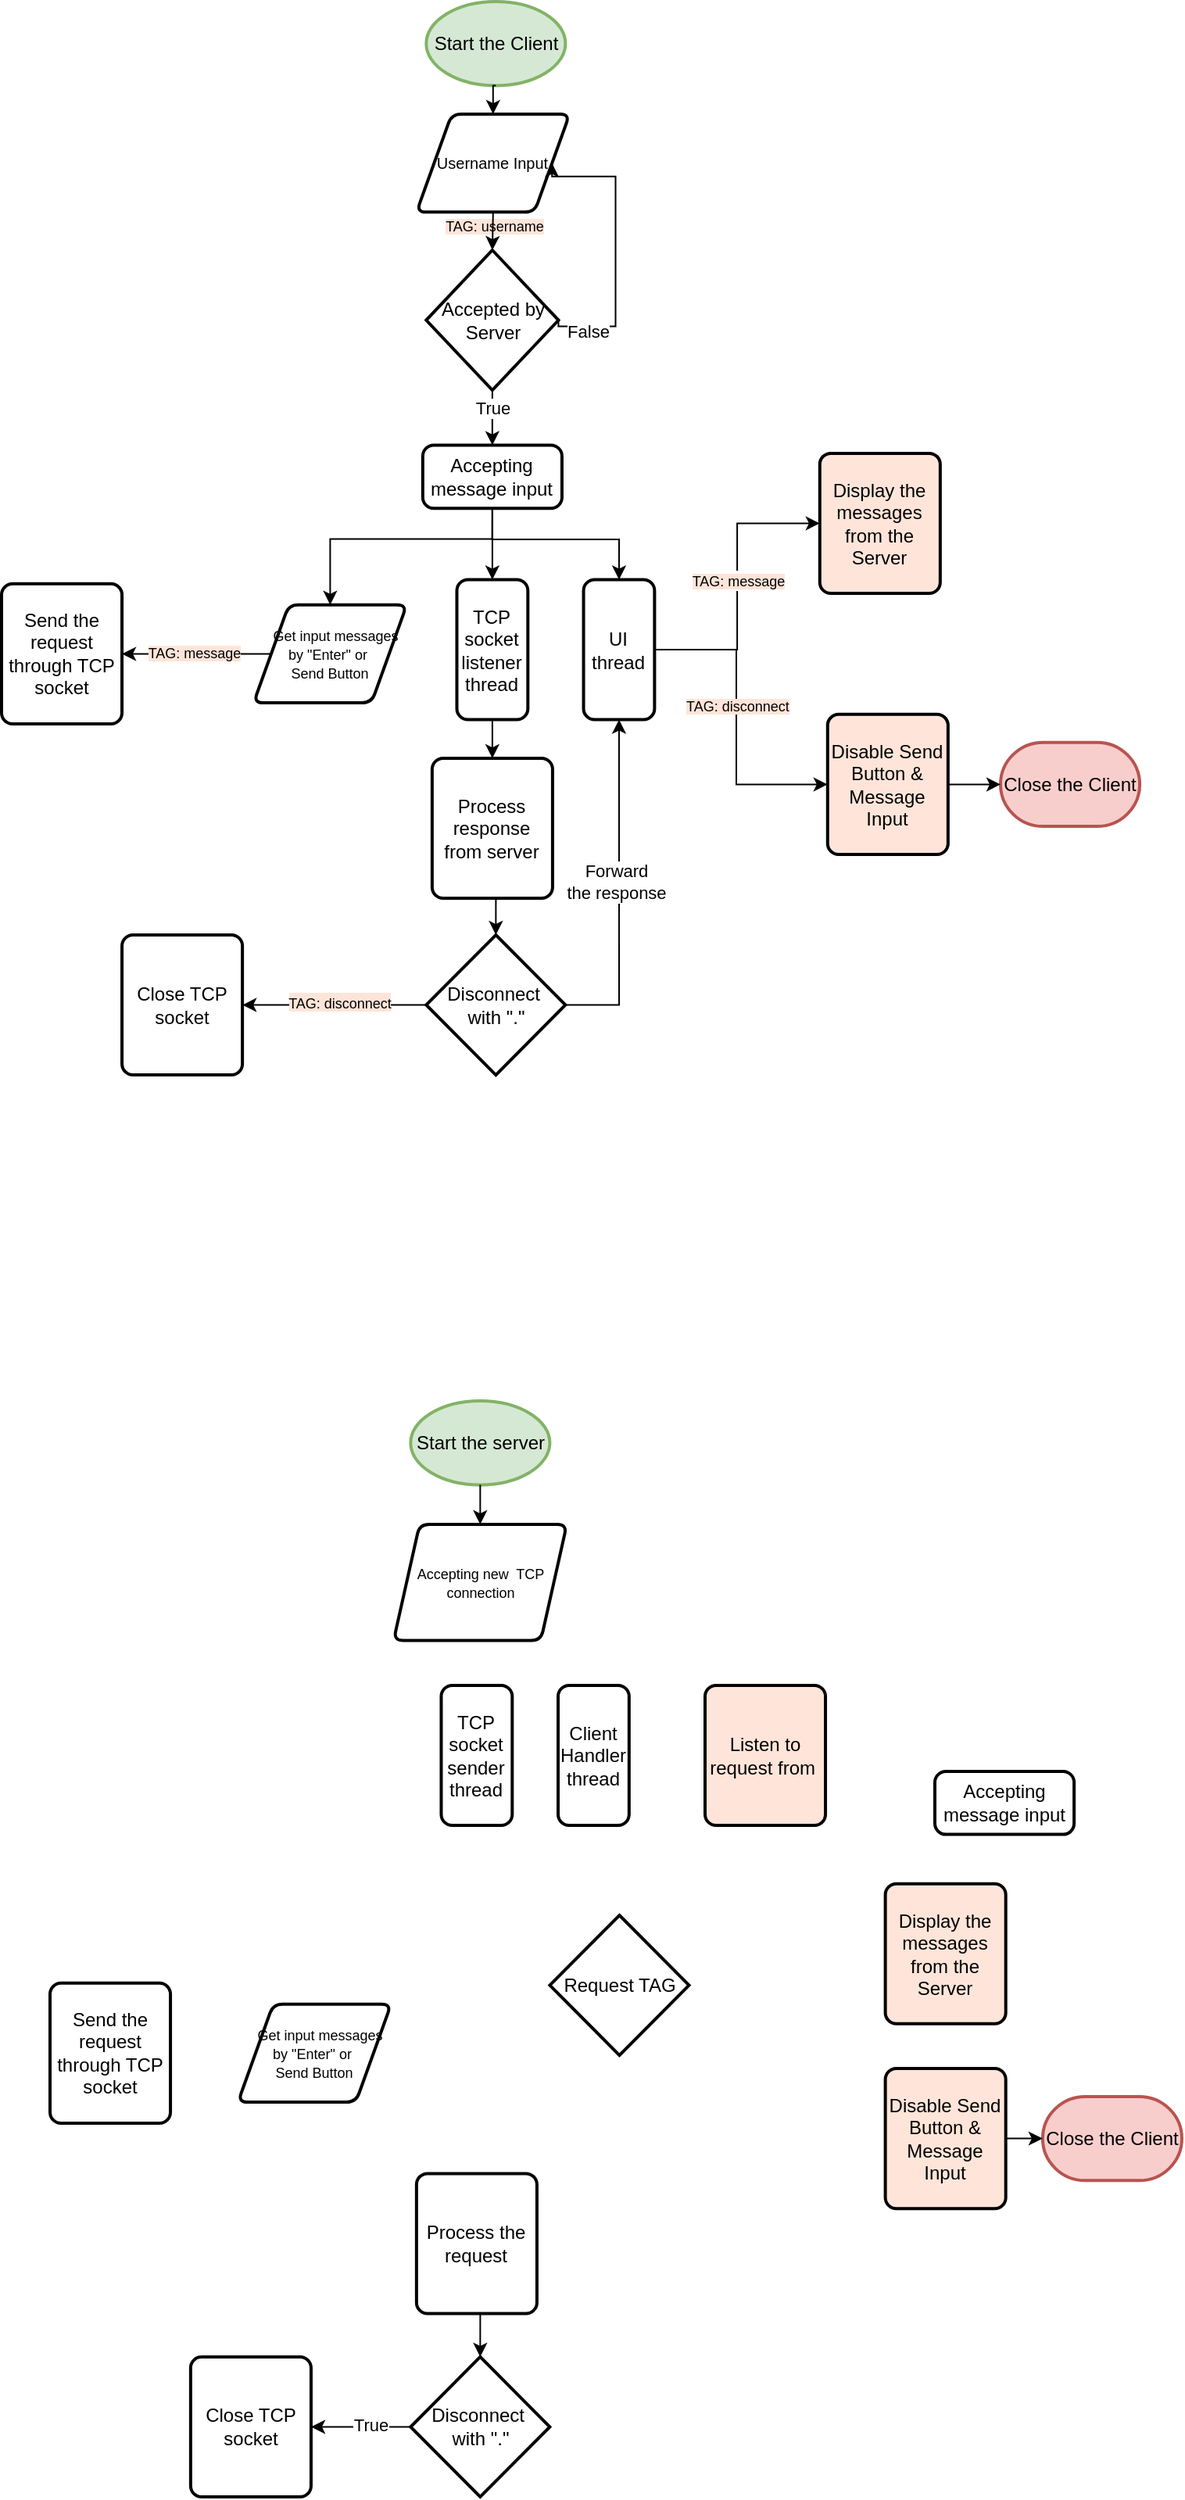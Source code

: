 <mxfile version="21.1.8" type="github">
  <diagram name="Page-1" id="WDChCcql0rG53_12nKBk">
    <mxGraphModel dx="989" dy="543" grid="0" gridSize="10" guides="1" tooltips="1" connect="1" arrows="1" fold="1" page="1" pageScale="1" pageWidth="850" pageHeight="1100" background="none" math="0" shadow="0">
      <root>
        <mxCell id="0" />
        <mxCell id="1" parent="0" />
        <mxCell id="ms0vahH0W5dWYMZo6FmL-133" value="Start the server" style="strokeWidth=2;html=1;shape=mxgraph.flowchart.start_1;whiteSpace=wrap;labelBackgroundColor=none;fillColor=#d5e8d4;container=0;strokeColor=#82b366;" vertex="1" parent="1">
          <mxGeometry x="287.647" y="1125" width="89.053" height="53.716" as="geometry" />
        </mxCell>
        <mxCell id="ms0vahH0W5dWYMZo6FmL-134" value="&lt;font style=&quot;font-size: 9px;&quot;&gt;Accepting new&amp;nbsp; TCP connection&lt;/font&gt;" style="shape=parallelogram;html=1;strokeWidth=2;perimeter=parallelogramPerimeter;whiteSpace=wrap;rounded=1;arcSize=12;size=0.15;fontSize=10;container=0;" vertex="1" parent="1">
          <mxGeometry x="276.77" y="1204" width="110.81" height="74.24" as="geometry" />
        </mxCell>
        <mxCell id="ms0vahH0W5dWYMZo6FmL-135" style="edgeStyle=orthogonalEdgeStyle;rounded=0;orthogonalLoop=1;jettySize=auto;html=1;exitX=0.5;exitY=1;exitDx=0;exitDy=0;exitPerimeter=0;entryX=0.5;entryY=0;entryDx=0;entryDy=0;" edge="1" parent="1" source="ms0vahH0W5dWYMZo6FmL-133" target="ms0vahH0W5dWYMZo6FmL-134">
          <mxGeometry relative="1" as="geometry" />
        </mxCell>
        <mxCell id="ms0vahH0W5dWYMZo6FmL-140" value="&lt;font style=&quot;font-size: 9px;&quot;&gt;&lt;font style=&quot;font-size: 9px;&quot;&gt;&amp;nbsp; &amp;nbsp;Get input messages&lt;br&gt;&lt;/font&gt;by &quot;Enter&quot; or&amp;nbsp;&lt;br&gt;Send Button&lt;br&gt;&lt;/font&gt;" style="shape=parallelogram;html=1;strokeWidth=2;perimeter=parallelogramPerimeter;whiteSpace=wrap;rounded=1;arcSize=12;size=0.23;fontSize=10;container=0;" vertex="1" parent="1">
          <mxGeometry x="177.221" y="1510.863" width="97.958" height="62.669" as="geometry" />
        </mxCell>
        <mxCell id="ms0vahH0W5dWYMZo6FmL-141" value="Disconnect&amp;nbsp;&lt;br&gt;with &quot;.&quot;" style="strokeWidth=2;html=1;shape=mxgraph.flowchart.decision;whiteSpace=wrap;container=0;" vertex="1" parent="1">
          <mxGeometry x="287.647" y="1736.473" width="89.053" height="89.527" as="geometry" />
        </mxCell>
        <mxCell id="ms0vahH0W5dWYMZo6FmL-142" value="Close the Client" style="strokeWidth=2;html=1;shape=mxgraph.flowchart.terminator;whiteSpace=wrap;container=0;fillColor=#f8cecc;strokeColor=#b85450;" vertex="1" parent="1">
          <mxGeometry x="691.947" y="1569.951" width="89.053" height="53.716" as="geometry" />
        </mxCell>
        <mxCell id="ms0vahH0W5dWYMZo6FmL-143" value="Display the messages from the Server" style="rounded=1;whiteSpace=wrap;html=1;absoluteArcSize=1;arcSize=14;strokeWidth=2;container=0;fillColor=#ffe5d9;" vertex="1" parent="1">
          <mxGeometry x="591.317" y="1433.87" width="77.031" height="89.527" as="geometry" />
        </mxCell>
        <mxCell id="ms0vahH0W5dWYMZo6FmL-144" value="Send the request through TCP socket" style="rounded=1;whiteSpace=wrap;html=1;absoluteArcSize=1;arcSize=14;strokeWidth=2;container=0;" vertex="1" parent="1">
          <mxGeometry x="57" y="1497.434" width="77.031" height="89.527" as="geometry" />
        </mxCell>
        <mxCell id="ms0vahH0W5dWYMZo6FmL-147" value="Accepting message input" style="rounded=1;whiteSpace=wrap;html=1;absoluteArcSize=1;arcSize=14;strokeWidth=2;container=0;" vertex="1" parent="1">
          <mxGeometry x="623.001" y="1362.002" width="89.053" height="40.287" as="geometry" />
        </mxCell>
        <mxCell id="ms0vahH0W5dWYMZo6FmL-150" value="TCP socket sender thread" style="rounded=1;whiteSpace=wrap;html=1;absoluteArcSize=1;arcSize=14;strokeWidth=2;container=0;" vertex="1" parent="1">
          <mxGeometry x="307.239" y="1306.998" width="45.417" height="89.527" as="geometry" />
        </mxCell>
        <mxCell id="ms0vahH0W5dWYMZo6FmL-152" value="Client&lt;br&gt;Handler&lt;br&gt;thread" style="rounded=1;whiteSpace=wrap;html=1;absoluteArcSize=1;arcSize=14;strokeWidth=2;container=0;" vertex="1" parent="1">
          <mxGeometry x="381.997" y="1306.998" width="45.417" height="89.527" as="geometry" />
        </mxCell>
        <mxCell id="ms0vahH0W5dWYMZo6FmL-156" style="edgeStyle=orthogonalEdgeStyle;rounded=0;orthogonalLoop=1;jettySize=auto;html=1;exitX=0.5;exitY=1;exitDx=0;exitDy=0;entryX=0.5;entryY=0;entryDx=0;entryDy=0;entryPerimeter=0;" edge="1" parent="1" source="ms0vahH0W5dWYMZo6FmL-157" target="ms0vahH0W5dWYMZo6FmL-141">
          <mxGeometry relative="1" as="geometry" />
        </mxCell>
        <mxCell id="ms0vahH0W5dWYMZo6FmL-157" value="Process the request&lt;br&gt;" style="rounded=1;whiteSpace=wrap;html=1;absoluteArcSize=1;arcSize=14;strokeWidth=2;container=0;" vertex="1" parent="1">
          <mxGeometry x="291.432" y="1619.192" width="77.031" height="89.527" as="geometry" />
        </mxCell>
        <mxCell id="ms0vahH0W5dWYMZo6FmL-159" style="edgeStyle=orthogonalEdgeStyle;rounded=0;orthogonalLoop=1;jettySize=auto;html=1;exitX=1;exitY=0.5;exitDx=0;exitDy=0;entryX=0;entryY=0.5;entryDx=0;entryDy=0;entryPerimeter=0;" edge="1" parent="1" source="ms0vahH0W5dWYMZo6FmL-160" target="ms0vahH0W5dWYMZo6FmL-142">
          <mxGeometry relative="1" as="geometry" />
        </mxCell>
        <mxCell id="ms0vahH0W5dWYMZo6FmL-160" value="Disable Send Button &amp;amp; Message Input" style="rounded=1;whiteSpace=wrap;html=1;absoluteArcSize=1;arcSize=14;strokeWidth=2;container=0;fillColor=#ffe5d9;" vertex="1" parent="1">
          <mxGeometry x="591.317" y="1552.046" width="77.031" height="89.527" as="geometry" />
        </mxCell>
        <mxCell id="ms0vahH0W5dWYMZo6FmL-161" value="Close TCP socket" style="rounded=1;whiteSpace=wrap;html=1;absoluteArcSize=1;arcSize=14;strokeWidth=2;container=0;" vertex="1" parent="1">
          <mxGeometry x="146.943" y="1736.473" width="77.031" height="89.527" as="geometry" />
        </mxCell>
        <mxCell id="ms0vahH0W5dWYMZo6FmL-162" style="edgeStyle=orthogonalEdgeStyle;rounded=0;orthogonalLoop=1;jettySize=auto;html=1;exitX=0;exitY=0.5;exitDx=0;exitDy=0;exitPerimeter=0;entryX=1;entryY=0.5;entryDx=0;entryDy=0;" edge="1" parent="1" source="ms0vahH0W5dWYMZo6FmL-141" target="ms0vahH0W5dWYMZo6FmL-161">
          <mxGeometry relative="1" as="geometry">
            <Array as="points">
              <mxPoint x="287.647" y="1780.341" />
              <mxPoint x="224.419" y="1780.341" />
            </Array>
          </mxGeometry>
        </mxCell>
        <mxCell id="ms0vahH0W5dWYMZo6FmL-163" value="True" style="edgeLabel;html=1;align=center;verticalAlign=middle;resizable=0;points=[];container=0;" vertex="1" connectable="0" parent="ms0vahH0W5dWYMZo6FmL-162">
          <mxGeometry x="-0.187" y="-1" relative="1" as="geometry">
            <mxPoint as="offset" />
          </mxGeometry>
        </mxCell>
        <mxCell id="ms0vahH0W5dWYMZo6FmL-168" value="Request TAG" style="strokeWidth=2;html=1;shape=mxgraph.flowchart.decision;whiteSpace=wrap;container=0;" vertex="1" parent="1">
          <mxGeometry x="376.7" y="1453.998" width="89.053" height="89.527" as="geometry" />
        </mxCell>
        <mxCell id="ms0vahH0W5dWYMZo6FmL-171" value="Listen to request from&amp;nbsp;" style="rounded=1;whiteSpace=wrap;html=1;absoluteArcSize=1;arcSize=14;strokeWidth=2;container=0;fillColor=#ffe5d9;" vertex="1" parent="1">
          <mxGeometry x="475.997" y="1307.0" width="77.031" height="89.527" as="geometry" />
        </mxCell>
        <mxCell id="ms0vahH0W5dWYMZo6FmL-1" value="Start the Client" style="strokeWidth=2;html=1;shape=mxgraph.flowchart.start_1;whiteSpace=wrap;labelBackgroundColor=none;fillColor=#d5e8d4;container=0;strokeColor=#82b366;" vertex="1" parent="1">
          <mxGeometry x="297.647" y="230" width="89.053" height="53.716" as="geometry" />
        </mxCell>
        <mxCell id="ms0vahH0W5dWYMZo6FmL-2" value="Username Input" style="shape=parallelogram;html=1;strokeWidth=2;perimeter=parallelogramPerimeter;whiteSpace=wrap;rounded=1;arcSize=12;size=0.23;fontSize=10;container=0;" vertex="1" parent="1">
          <mxGeometry x="291.434" y="302.005" width="97.958" height="62.669" as="geometry" />
        </mxCell>
        <mxCell id="ms0vahH0W5dWYMZo6FmL-7" style="edgeStyle=orthogonalEdgeStyle;rounded=0;orthogonalLoop=1;jettySize=auto;html=1;exitX=0.5;exitY=1;exitDx=0;exitDy=0;exitPerimeter=0;entryX=0.5;entryY=0;entryDx=0;entryDy=0;" edge="1" parent="1" source="ms0vahH0W5dWYMZo6FmL-1" target="ms0vahH0W5dWYMZo6FmL-2">
          <mxGeometry relative="1" as="geometry" />
        </mxCell>
        <mxCell id="ms0vahH0W5dWYMZo6FmL-172" value="&lt;font style=&quot;font-size: 9px; background-color: rgb(255, 229, 217);&quot;&gt;TAG: username&lt;/font&gt;" style="edgeLabel;html=1;align=center;verticalAlign=middle;resizable=0;points=[];" vertex="1" connectable="0" parent="ms0vahH0W5dWYMZo6FmL-7">
          <mxGeometry x="-0.198" relative="1" as="geometry">
            <mxPoint y="83" as="offset" />
          </mxGeometry>
        </mxCell>
        <mxCell id="ms0vahH0W5dWYMZo6FmL-6" style="edgeStyle=orthogonalEdgeStyle;rounded=0;orthogonalLoop=1;jettySize=auto;html=1;exitX=1;exitY=0.5;exitDx=0;exitDy=0;exitPerimeter=0;entryX=1;entryY=0.5;entryDx=0;entryDy=0;" edge="1" parent="1" source="ms0vahH0W5dWYMZo6FmL-3" target="ms0vahH0W5dWYMZo6FmL-2">
          <mxGeometry relative="1" as="geometry">
            <Array as="points">
              <mxPoint x="418.759" y="437.704" />
              <mxPoint x="418.759" y="341.909" />
            </Array>
          </mxGeometry>
        </mxCell>
        <mxCell id="ms0vahH0W5dWYMZo6FmL-9" value="False" style="edgeLabel;html=1;align=center;verticalAlign=middle;resizable=0;points=[];container=0;" vertex="1" connectable="0" parent="ms0vahH0W5dWYMZo6FmL-6">
          <mxGeometry x="0.104" y="1" relative="1" as="geometry">
            <mxPoint x="-17" y="65" as="offset" />
          </mxGeometry>
        </mxCell>
        <mxCell id="ms0vahH0W5dWYMZo6FmL-3" value="Accepted by&lt;br&gt;Server" style="strokeWidth=2;html=1;shape=mxgraph.flowchart.decision;whiteSpace=wrap;container=0;" vertex="1" parent="1">
          <mxGeometry x="297.647" y="389.0" width="84.6" height="89.527" as="geometry" />
        </mxCell>
        <mxCell id="ms0vahH0W5dWYMZo6FmL-8" style="edgeStyle=orthogonalEdgeStyle;rounded=0;orthogonalLoop=1;jettySize=auto;html=1;exitX=0.5;exitY=1;exitDx=0;exitDy=0;entryX=0.5;entryY=0;entryDx=0;entryDy=0;entryPerimeter=0;" edge="1" parent="1" source="ms0vahH0W5dWYMZo6FmL-2" target="ms0vahH0W5dWYMZo6FmL-3">
          <mxGeometry relative="1" as="geometry" />
        </mxCell>
        <mxCell id="ms0vahH0W5dWYMZo6FmL-10" value="&lt;font style=&quot;font-size: 9px;&quot;&gt;&lt;font style=&quot;font-size: 9px;&quot;&gt;&amp;nbsp; &amp;nbsp;Get input messages&lt;br&gt;&lt;/font&gt;by &quot;Enter&quot; or&amp;nbsp;&lt;br&gt;Send Button&lt;br&gt;&lt;/font&gt;" style="shape=parallelogram;html=1;strokeWidth=2;perimeter=parallelogramPerimeter;whiteSpace=wrap;rounded=1;arcSize=12;size=0.23;fontSize=10;container=0;" vertex="1" parent="1">
          <mxGeometry x="187.221" y="615.863" width="97.958" height="62.669" as="geometry" />
        </mxCell>
        <mxCell id="ms0vahH0W5dWYMZo6FmL-11" value="Disconnect&amp;nbsp;&lt;br&gt;with &quot;.&quot;" style="strokeWidth=2;html=1;shape=mxgraph.flowchart.decision;whiteSpace=wrap;container=0;" vertex="1" parent="1">
          <mxGeometry x="297.647" y="827.003" width="89.053" height="89.527" as="geometry" />
        </mxCell>
        <mxCell id="ms0vahH0W5dWYMZo6FmL-13" value="Close the Client" style="strokeWidth=2;html=1;shape=mxgraph.flowchart.terminator;whiteSpace=wrap;container=0;fillColor=#f8cecc;strokeColor=#b85450;" vertex="1" parent="1">
          <mxGeometry x="664.997" y="703.841" width="89.053" height="53.716" as="geometry" />
        </mxCell>
        <mxCell id="ms0vahH0W5dWYMZo6FmL-24" value="Display the messages from the Server" style="rounded=1;whiteSpace=wrap;html=1;absoluteArcSize=1;arcSize=14;strokeWidth=2;container=0;fillColor=#ffe5d9;" vertex="1" parent="1">
          <mxGeometry x="549.397" y="518.94" width="77.031" height="89.527" as="geometry" />
        </mxCell>
        <mxCell id="ms0vahH0W5dWYMZo6FmL-88" value="Send the request through TCP socket" style="rounded=1;whiteSpace=wrap;html=1;absoluteArcSize=1;arcSize=14;strokeWidth=2;container=0;" vertex="1" parent="1">
          <mxGeometry x="26" y="602.434" width="77.031" height="89.527" as="geometry" />
        </mxCell>
        <mxCell id="ms0vahH0W5dWYMZo6FmL-116" style="edgeStyle=orthogonalEdgeStyle;rounded=0;orthogonalLoop=1;jettySize=auto;html=1;exitX=0;exitY=0.5;exitDx=0;exitDy=0;entryX=1;entryY=0.5;entryDx=0;entryDy=0;" edge="1" parent="1" source="ms0vahH0W5dWYMZo6FmL-10" target="ms0vahH0W5dWYMZo6FmL-88">
          <mxGeometry relative="1" as="geometry" />
        </mxCell>
        <mxCell id="ms0vahH0W5dWYMZo6FmL-173" value="&lt;font style=&quot;background-color: rgb(255, 229, 217); font-size: 9px;&quot;&gt;TAG: message&lt;/font&gt;" style="edgeLabel;html=1;align=center;verticalAlign=middle;resizable=0;points=[];" vertex="1" connectable="0" parent="ms0vahH0W5dWYMZo6FmL-116">
          <mxGeometry x="0.051" y="-1" relative="1" as="geometry">
            <mxPoint as="offset" />
          </mxGeometry>
        </mxCell>
        <mxCell id="ms0vahH0W5dWYMZo6FmL-112" style="edgeStyle=orthogonalEdgeStyle;rounded=0;orthogonalLoop=1;jettySize=auto;html=1;exitX=0.5;exitY=1;exitDx=0;exitDy=0;entryX=0.5;entryY=0;entryDx=0;entryDy=0;" edge="1" parent="1" source="ms0vahH0W5dWYMZo6FmL-92" target="ms0vahH0W5dWYMZo6FmL-10">
          <mxGeometry relative="1" as="geometry">
            <Array as="points">
              <mxPoint x="340.392" y="573.785" />
              <mxPoint x="236.2" y="573.785" />
            </Array>
          </mxGeometry>
        </mxCell>
        <mxCell id="ms0vahH0W5dWYMZo6FmL-92" value="Accepting message input" style="rounded=1;whiteSpace=wrap;html=1;absoluteArcSize=1;arcSize=14;strokeWidth=2;" vertex="1" parent="1">
          <mxGeometry x="295.421" y="513.802" width="89.053" height="40.287" as="geometry" />
        </mxCell>
        <mxCell id="ms0vahH0W5dWYMZo6FmL-97" style="edgeStyle=orthogonalEdgeStyle;rounded=0;orthogonalLoop=1;jettySize=auto;html=1;exitX=0.5;exitY=1;exitDx=0;exitDy=0;exitPerimeter=0;entryX=0.5;entryY=0;entryDx=0;entryDy=0;" edge="1" parent="1" source="ms0vahH0W5dWYMZo6FmL-3" target="ms0vahH0W5dWYMZo6FmL-92">
          <mxGeometry relative="1" as="geometry">
            <Array as="points">
              <mxPoint x="340.392" y="494.106" />
              <mxPoint x="340.392" y="494.106" />
            </Array>
          </mxGeometry>
        </mxCell>
        <mxCell id="ms0vahH0W5dWYMZo6FmL-128" value="True" style="edgeLabel;html=1;align=center;verticalAlign=middle;resizable=0;points=[];" vertex="1" connectable="0" parent="ms0vahH0W5dWYMZo6FmL-97">
          <mxGeometry x="-0.339" relative="1" as="geometry">
            <mxPoint as="offset" />
          </mxGeometry>
        </mxCell>
        <mxCell id="ms0vahH0W5dWYMZo6FmL-93" value="TCP socket listener thread" style="rounded=1;whiteSpace=wrap;html=1;absoluteArcSize=1;arcSize=14;strokeWidth=2;" vertex="1" parent="1">
          <mxGeometry x="317.239" y="599.748" width="45.417" height="89.527" as="geometry" />
        </mxCell>
        <mxCell id="ms0vahH0W5dWYMZo6FmL-108" style="edgeStyle=orthogonalEdgeStyle;rounded=0;orthogonalLoop=1;jettySize=auto;html=1;exitX=0.5;exitY=1;exitDx=0;exitDy=0;entryX=0.5;entryY=0;entryDx=0;entryDy=0;" edge="1" parent="1" source="ms0vahH0W5dWYMZo6FmL-92" target="ms0vahH0W5dWYMZo6FmL-93">
          <mxGeometry relative="1" as="geometry" />
        </mxCell>
        <mxCell id="ms0vahH0W5dWYMZo6FmL-178" style="edgeStyle=orthogonalEdgeStyle;rounded=0;orthogonalLoop=1;jettySize=auto;html=1;exitX=1;exitY=0.5;exitDx=0;exitDy=0;entryX=0;entryY=0.5;entryDx=0;entryDy=0;" edge="1" parent="1" source="ms0vahH0W5dWYMZo6FmL-96" target="ms0vahH0W5dWYMZo6FmL-24">
          <mxGeometry relative="1" as="geometry" />
        </mxCell>
        <mxCell id="ms0vahH0W5dWYMZo6FmL-179" style="edgeStyle=orthogonalEdgeStyle;rounded=0;orthogonalLoop=1;jettySize=auto;html=1;exitX=1;exitY=0.5;exitDx=0;exitDy=0;entryX=0;entryY=0.5;entryDx=0;entryDy=0;" edge="1" parent="1" source="ms0vahH0W5dWYMZo6FmL-96" target="ms0vahH0W5dWYMZo6FmL-107">
          <mxGeometry relative="1" as="geometry">
            <Array as="points">
              <mxPoint x="496" y="645" />
              <mxPoint x="496" y="731" />
            </Array>
          </mxGeometry>
        </mxCell>
        <mxCell id="ms0vahH0W5dWYMZo6FmL-96" value="UI thread" style="rounded=1;whiteSpace=wrap;html=1;absoluteArcSize=1;arcSize=14;strokeWidth=2;" vertex="1" parent="1">
          <mxGeometry x="398.277" y="599.748" width="45.417" height="89.527" as="geometry" />
        </mxCell>
        <mxCell id="ms0vahH0W5dWYMZo6FmL-119" style="edgeStyle=orthogonalEdgeStyle;rounded=0;orthogonalLoop=1;jettySize=auto;html=1;exitX=1;exitY=0.5;exitDx=0;exitDy=0;exitPerimeter=0;entryX=0.5;entryY=1;entryDx=0;entryDy=0;" edge="1" parent="1" source="ms0vahH0W5dWYMZo6FmL-11" target="ms0vahH0W5dWYMZo6FmL-96">
          <mxGeometry relative="1" as="geometry" />
        </mxCell>
        <mxCell id="ms0vahH0W5dWYMZo6FmL-122" value="Forward &lt;br&gt;the response" style="edgeLabel;html=1;align=center;verticalAlign=middle;resizable=0;points=[];" vertex="1" connectable="0" parent="ms0vahH0W5dWYMZo6FmL-119">
          <mxGeometry x="0.049" y="2" relative="1" as="geometry">
            <mxPoint as="offset" />
          </mxGeometry>
        </mxCell>
        <mxCell id="ms0vahH0W5dWYMZo6FmL-109" style="edgeStyle=orthogonalEdgeStyle;rounded=0;orthogonalLoop=1;jettySize=auto;html=1;exitX=0.5;exitY=1;exitDx=0;exitDy=0;entryX=0.5;entryY=0;entryDx=0;entryDy=0;" edge="1" parent="1" source="ms0vahH0W5dWYMZo6FmL-92" target="ms0vahH0W5dWYMZo6FmL-96">
          <mxGeometry relative="1" as="geometry">
            <Array as="points">
              <mxPoint x="340" y="574" />
              <mxPoint x="421" y="574" />
            </Array>
          </mxGeometry>
        </mxCell>
        <mxCell id="ms0vahH0W5dWYMZo6FmL-118" style="edgeStyle=orthogonalEdgeStyle;rounded=0;orthogonalLoop=1;jettySize=auto;html=1;exitX=0.5;exitY=1;exitDx=0;exitDy=0;entryX=0.5;entryY=0;entryDx=0;entryDy=0;entryPerimeter=0;" edge="1" parent="1" source="ms0vahH0W5dWYMZo6FmL-106" target="ms0vahH0W5dWYMZo6FmL-11">
          <mxGeometry relative="1" as="geometry" />
        </mxCell>
        <mxCell id="ms0vahH0W5dWYMZo6FmL-106" value="Process response from server" style="rounded=1;whiteSpace=wrap;html=1;absoluteArcSize=1;arcSize=14;strokeWidth=2;container=0;" vertex="1" parent="1">
          <mxGeometry x="301.432" y="714.002" width="77.031" height="89.527" as="geometry" />
        </mxCell>
        <mxCell id="ms0vahH0W5dWYMZo6FmL-113" style="edgeStyle=orthogonalEdgeStyle;rounded=0;orthogonalLoop=1;jettySize=auto;html=1;exitX=0.5;exitY=1;exitDx=0;exitDy=0;entryX=0.5;entryY=0;entryDx=0;entryDy=0;" edge="1" parent="1" source="ms0vahH0W5dWYMZo6FmL-93" target="ms0vahH0W5dWYMZo6FmL-106">
          <mxGeometry relative="1" as="geometry" />
        </mxCell>
        <mxCell id="ms0vahH0W5dWYMZo6FmL-180" style="edgeStyle=orthogonalEdgeStyle;rounded=0;orthogonalLoop=1;jettySize=auto;html=1;exitX=1;exitY=0.5;exitDx=0;exitDy=0;entryX=0;entryY=0.5;entryDx=0;entryDy=0;entryPerimeter=0;" edge="1" parent="1" source="ms0vahH0W5dWYMZo6FmL-107" target="ms0vahH0W5dWYMZo6FmL-13">
          <mxGeometry relative="1" as="geometry" />
        </mxCell>
        <mxCell id="ms0vahH0W5dWYMZo6FmL-107" value="Disable Send Button &amp;amp; Message Input" style="rounded=1;whiteSpace=wrap;html=1;absoluteArcSize=1;arcSize=14;strokeWidth=2;container=0;fillColor=#ffe5d9;" vertex="1" parent="1">
          <mxGeometry x="554.397" y="685.936" width="77.031" height="89.527" as="geometry" />
        </mxCell>
        <mxCell id="ms0vahH0W5dWYMZo6FmL-115" value="Close TCP socket" style="rounded=1;whiteSpace=wrap;html=1;absoluteArcSize=1;arcSize=14;strokeWidth=2;container=0;" vertex="1" parent="1">
          <mxGeometry x="103.033" y="827.003" width="77.031" height="89.527" as="geometry" />
        </mxCell>
        <mxCell id="ms0vahH0W5dWYMZo6FmL-117" style="edgeStyle=orthogonalEdgeStyle;rounded=0;orthogonalLoop=1;jettySize=auto;html=1;exitX=0;exitY=0.5;exitDx=0;exitDy=0;exitPerimeter=0;entryX=1;entryY=0.5;entryDx=0;entryDy=0;" edge="1" parent="1" source="ms0vahH0W5dWYMZo6FmL-11" target="ms0vahH0W5dWYMZo6FmL-115">
          <mxGeometry relative="1" as="geometry">
            <Array as="points">
              <mxPoint x="267" y="872" />
              <mxPoint x="267" y="872" />
            </Array>
          </mxGeometry>
        </mxCell>
        <mxCell id="ms0vahH0W5dWYMZo6FmL-120" value="&lt;span style=&quot;background-color: rgb(255, 229, 217);&quot;&gt;&lt;font style=&quot;font-size: 9px;&quot;&gt;TAG: disconnect&lt;/font&gt;&lt;/span&gt;" style="edgeLabel;html=1;align=center;verticalAlign=middle;resizable=0;points=[];" vertex="1" connectable="0" parent="ms0vahH0W5dWYMZo6FmL-117">
          <mxGeometry x="-0.187" y="-1" relative="1" as="geometry">
            <mxPoint x="-8" y="-1" as="offset" />
          </mxGeometry>
        </mxCell>
        <mxCell id="ms0vahH0W5dWYMZo6FmL-176" value="&lt;font style=&quot;background-color: rgb(255, 229, 217); font-size: 9px;&quot;&gt;TAG: message&lt;/font&gt;" style="edgeLabel;html=1;align=center;verticalAlign=middle;resizable=0;points=[];" vertex="1" connectable="0" parent="1">
          <mxGeometry x="456.997" y="585.998" as="geometry">
            <mxPoint x="40" y="14" as="offset" />
          </mxGeometry>
        </mxCell>
        <mxCell id="ms0vahH0W5dWYMZo6FmL-177" value="&lt;span style=&quot;color: rgb(0, 0, 0); font-family: Helvetica; font-size: 9px; font-style: normal; font-variant-ligatures: normal; font-variant-caps: normal; font-weight: 400; letter-spacing: normal; orphans: 2; text-align: center; text-indent: 0px; text-transform: none; widows: 2; word-spacing: 0px; -webkit-text-stroke-width: 0px; background-color: rgb(255, 229, 217); text-decoration-thickness: initial; text-decoration-style: initial; text-decoration-color: initial; float: none; display: inline !important;&quot;&gt;TAG: disconnect&lt;/span&gt;" style="text;whiteSpace=wrap;html=1;" vertex="1" parent="1">
          <mxGeometry x="462" y="665.96" width="74" height="26" as="geometry" />
        </mxCell>
      </root>
    </mxGraphModel>
  </diagram>
</mxfile>
